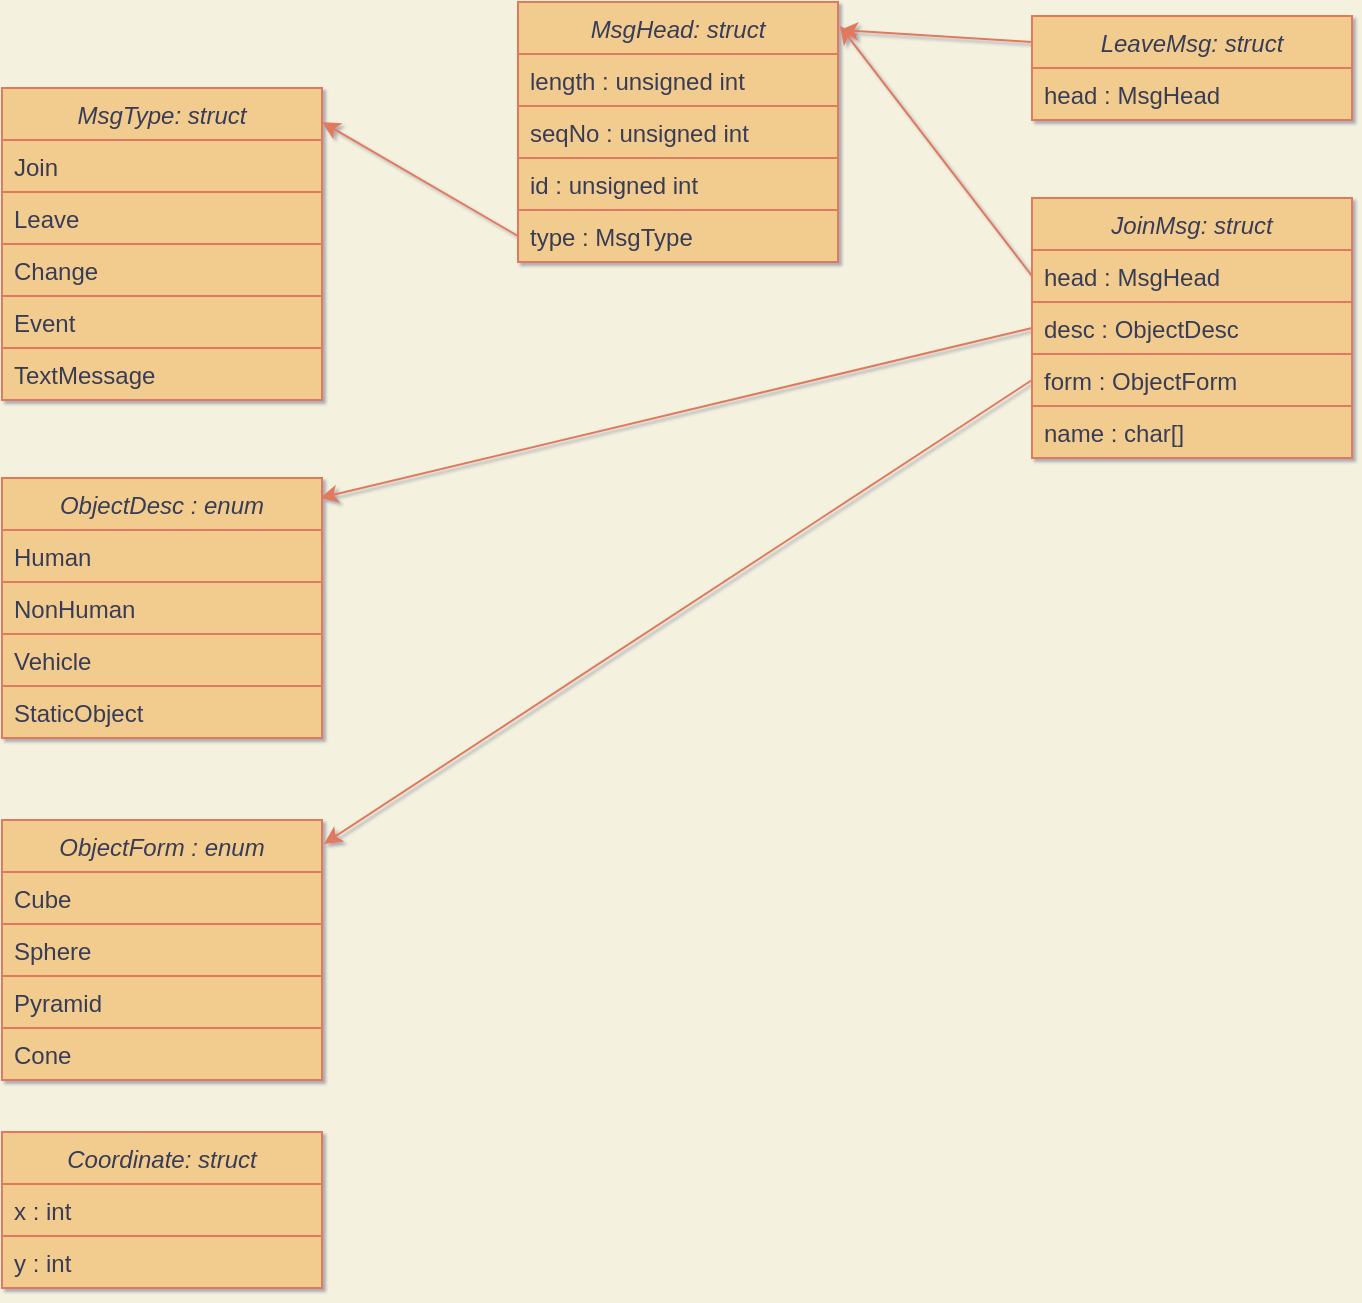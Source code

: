 <mxfile version="13.6.5" type="github">
  <diagram id="C5RBs43oDa-KdzZeNtuy" name="Page-1">
    <mxGraphModel dx="840" dy="900" grid="0" gridSize="10" guides="1" tooltips="1" connect="1" arrows="1" fold="1" page="1" pageScale="1" pageWidth="827" pageHeight="1169" background="#F4F1DE" math="0" shadow="1">
      <root>
        <mxCell id="WIyWlLk6GJQsqaUBKTNV-0" />
        <mxCell id="WIyWlLk6GJQsqaUBKTNV-1" parent="WIyWlLk6GJQsqaUBKTNV-0" />
        <mxCell id="Z8EWrzKrz8ywu-EtmhU7-5" value="Coordinate: struct" style="swimlane;fontStyle=2;align=center;verticalAlign=top;childLayout=stackLayout;horizontal=1;startSize=26;horizontalStack=0;resizeParent=1;resizeLast=0;collapsible=1;marginBottom=0;shadow=0;strokeWidth=1;fillColor=#F2CC8F;strokeColor=#E07A5F;fontColor=#393C56;" vertex="1" parent="WIyWlLk6GJQsqaUBKTNV-1">
          <mxGeometry x="8" y="602" width="160" height="78" as="geometry">
            <mxRectangle x="220" y="120" width="160" height="26" as="alternateBounds" />
          </mxGeometry>
        </mxCell>
        <mxCell id="Z8EWrzKrz8ywu-EtmhU7-6" value="x : int" style="text;align=left;verticalAlign=top;spacingLeft=4;spacingRight=4;overflow=hidden;rotatable=0;points=[[0,0.5],[1,0.5]];portConstraint=eastwest;fillColor=#F2CC8F;strokeColor=#E07A5F;fontColor=#393C56;" vertex="1" parent="Z8EWrzKrz8ywu-EtmhU7-5">
          <mxGeometry y="26" width="160" height="26" as="geometry" />
        </mxCell>
        <mxCell id="Z8EWrzKrz8ywu-EtmhU7-7" value="y : int" style="text;align=left;verticalAlign=top;spacingLeft=4;spacingRight=4;overflow=hidden;rotatable=0;points=[[0,0.5],[1,0.5]];portConstraint=eastwest;shadow=0;html=0;fillColor=#F2CC8F;strokeColor=#E07A5F;fontColor=#393C56;" vertex="1" parent="Z8EWrzKrz8ywu-EtmhU7-5">
          <mxGeometry y="52" width="160" height="26" as="geometry" />
        </mxCell>
        <mxCell id="Z8EWrzKrz8ywu-EtmhU7-21" value="" style="endArrow=classic;html=1;strokeColor=#E07A5F;fillColor=#F2CC8F;fontColor=#393C56;entryX=1;entryY=0.109;entryDx=0;entryDy=0;entryPerimeter=0;exitX=0;exitY=0.5;exitDx=0;exitDy=0;" edge="1" parent="WIyWlLk6GJQsqaUBKTNV-1" source="Z8EWrzKrz8ywu-EtmhU7-26" target="Z8EWrzKrz8ywu-EtmhU7-15">
          <mxGeometry width="50" height="50" relative="1" as="geometry">
            <mxPoint x="331" y="420" as="sourcePoint" />
            <mxPoint x="213" y="445" as="targetPoint" />
          </mxGeometry>
        </mxCell>
        <mxCell id="Z8EWrzKrz8ywu-EtmhU7-32" value="" style="endArrow=classic;html=1;strokeColor=#E07A5F;fillColor=#F2CC8F;fontColor=#393C56;entryX=1.006;entryY=0.092;entryDx=0;entryDy=0;entryPerimeter=0;exitX=0;exitY=0.5;exitDx=0;exitDy=0;" edge="1" parent="WIyWlLk6GJQsqaUBKTNV-1" source="Z8EWrzKrz8ywu-EtmhU7-28" target="Z8EWrzKrz8ywu-EtmhU7-22">
          <mxGeometry width="50" height="50" relative="1" as="geometry">
            <mxPoint x="278" y="377" as="sourcePoint" />
            <mxPoint x="178" y="400.004" as="targetPoint" />
          </mxGeometry>
        </mxCell>
        <mxCell id="Z8EWrzKrz8ywu-EtmhU7-33" value="" style="endArrow=classic;html=1;strokeColor=#E07A5F;fillColor=#F2CC8F;fontColor=#393C56;exitX=0;exitY=0.5;exitDx=0;exitDy=0;entryX=0.994;entryY=0.077;entryDx=0;entryDy=0;entryPerimeter=0;" edge="1" parent="WIyWlLk6GJQsqaUBKTNV-1" source="Z8EWrzKrz8ywu-EtmhU7-27" target="zkfFHV4jXpPFQw0GAbJ--0">
          <mxGeometry width="50" height="50" relative="1" as="geometry">
            <mxPoint x="288" y="387" as="sourcePoint" />
            <mxPoint x="204" y="40" as="targetPoint" />
          </mxGeometry>
        </mxCell>
        <mxCell id="Z8EWrzKrz8ywu-EtmhU7-34" value="" style="endArrow=classic;html=1;strokeColor=#E07A5F;fillColor=#F2CC8F;fontColor=#393C56;entryX=1.006;entryY=0.092;entryDx=0;entryDy=0;entryPerimeter=0;exitX=0;exitY=0.5;exitDx=0;exitDy=0;" edge="1" parent="WIyWlLk6GJQsqaUBKTNV-1" source="Z8EWrzKrz8ywu-EtmhU7-30" target="Z8EWrzKrz8ywu-EtmhU7-0">
          <mxGeometry width="50" height="50" relative="1" as="geometry">
            <mxPoint x="298" y="397" as="sourcePoint" />
            <mxPoint x="198" y="420.004" as="targetPoint" />
          </mxGeometry>
        </mxCell>
        <mxCell id="Z8EWrzKrz8ywu-EtmhU7-27" value="JoinMsg: struct" style="swimlane;fontStyle=2;align=center;verticalAlign=top;childLayout=stackLayout;horizontal=1;startSize=26;horizontalStack=0;resizeParent=1;resizeLast=0;collapsible=1;marginBottom=0;shadow=0;strokeWidth=1;fillColor=#F2CC8F;strokeColor=#E07A5F;fontColor=#393C56;" vertex="1" parent="WIyWlLk6GJQsqaUBKTNV-1">
          <mxGeometry x="523" y="135" width="160" height="130" as="geometry">
            <mxRectangle x="220" y="120" width="160" height="26" as="alternateBounds" />
          </mxGeometry>
        </mxCell>
        <mxCell id="Z8EWrzKrz8ywu-EtmhU7-28" value="head : MsgHead" style="text;align=left;verticalAlign=top;spacingLeft=4;spacingRight=4;overflow=hidden;rotatable=0;points=[[0,0.5],[1,0.5]];portConstraint=eastwest;fillColor=#F2CC8F;strokeColor=#E07A5F;fontColor=#393C56;" vertex="1" parent="Z8EWrzKrz8ywu-EtmhU7-27">
          <mxGeometry y="26" width="160" height="26" as="geometry" />
        </mxCell>
        <mxCell id="Z8EWrzKrz8ywu-EtmhU7-29" value="desc : ObjectDesc" style="text;align=left;verticalAlign=top;spacingLeft=4;spacingRight=4;overflow=hidden;rotatable=0;points=[[0,0.5],[1,0.5]];portConstraint=eastwest;shadow=0;html=0;fillColor=#F2CC8F;strokeColor=#E07A5F;fontColor=#393C56;" vertex="1" parent="Z8EWrzKrz8ywu-EtmhU7-27">
          <mxGeometry y="52" width="160" height="26" as="geometry" />
        </mxCell>
        <mxCell id="Z8EWrzKrz8ywu-EtmhU7-30" value="form : ObjectForm" style="text;align=left;verticalAlign=top;spacingLeft=4;spacingRight=4;overflow=hidden;rotatable=0;points=[[0,0.5],[1,0.5]];portConstraint=eastwest;shadow=0;html=0;fillColor=#F2CC8F;strokeColor=#E07A5F;fontColor=#393C56;" vertex="1" parent="Z8EWrzKrz8ywu-EtmhU7-27">
          <mxGeometry y="78" width="160" height="26" as="geometry" />
        </mxCell>
        <mxCell id="Z8EWrzKrz8ywu-EtmhU7-31" value="name : char[]" style="text;align=left;verticalAlign=top;spacingLeft=4;spacingRight=4;overflow=hidden;rotatable=0;points=[[0,0.5],[1,0.5]];portConstraint=eastwest;shadow=0;html=0;fillColor=#F2CC8F;strokeColor=#E07A5F;fontColor=#393C56;" vertex="1" parent="Z8EWrzKrz8ywu-EtmhU7-27">
          <mxGeometry y="104" width="160" height="26" as="geometry" />
        </mxCell>
        <mxCell id="zkfFHV4jXpPFQw0GAbJ--0" value="ObjectDesc : enum" style="swimlane;fontStyle=2;align=center;verticalAlign=top;childLayout=stackLayout;horizontal=1;startSize=26;horizontalStack=0;resizeParent=1;resizeLast=0;collapsible=1;marginBottom=0;shadow=0;strokeWidth=1;fillColor=#F2CC8F;strokeColor=#E07A5F;fontColor=#393C56;" parent="WIyWlLk6GJQsqaUBKTNV-1" vertex="1">
          <mxGeometry x="8" y="275" width="160" height="130" as="geometry">
            <mxRectangle x="220" y="120" width="160" height="26" as="alternateBounds" />
          </mxGeometry>
        </mxCell>
        <mxCell id="zkfFHV4jXpPFQw0GAbJ--1" value="Human" style="text;align=left;verticalAlign=top;spacingLeft=4;spacingRight=4;overflow=hidden;rotatable=0;points=[[0,0.5],[1,0.5]];portConstraint=eastwest;fillColor=#F2CC8F;strokeColor=#E07A5F;fontColor=#393C56;" parent="zkfFHV4jXpPFQw0GAbJ--0" vertex="1">
          <mxGeometry y="26" width="160" height="26" as="geometry" />
        </mxCell>
        <mxCell id="zkfFHV4jXpPFQw0GAbJ--2" value="NonHuman" style="text;align=left;verticalAlign=top;spacingLeft=4;spacingRight=4;overflow=hidden;rotatable=0;points=[[0,0.5],[1,0.5]];portConstraint=eastwest;shadow=0;html=0;fillColor=#F2CC8F;strokeColor=#E07A5F;fontColor=#393C56;" parent="zkfFHV4jXpPFQw0GAbJ--0" vertex="1">
          <mxGeometry y="52" width="160" height="26" as="geometry" />
        </mxCell>
        <mxCell id="zkfFHV4jXpPFQw0GAbJ--3" value="Vehicle" style="text;align=left;verticalAlign=top;spacingLeft=4;spacingRight=4;overflow=hidden;rotatable=0;points=[[0,0.5],[1,0.5]];portConstraint=eastwest;shadow=0;html=0;fillColor=#F2CC8F;strokeColor=#E07A5F;fontColor=#393C56;" parent="zkfFHV4jXpPFQw0GAbJ--0" vertex="1">
          <mxGeometry y="78" width="160" height="26" as="geometry" />
        </mxCell>
        <mxCell id="zkfFHV4jXpPFQw0GAbJ--5" value="StaticObject" style="text;align=left;verticalAlign=top;spacingLeft=4;spacingRight=4;overflow=hidden;rotatable=0;points=[[0,0.5],[1,0.5]];portConstraint=eastwest;fillColor=#F2CC8F;strokeColor=#E07A5F;fontColor=#393C56;" parent="zkfFHV4jXpPFQw0GAbJ--0" vertex="1">
          <mxGeometry y="104" width="160" height="26" as="geometry" />
        </mxCell>
        <mxCell id="Z8EWrzKrz8ywu-EtmhU7-0" value="ObjectForm : enum" style="swimlane;fontStyle=2;align=center;verticalAlign=top;childLayout=stackLayout;horizontal=1;startSize=26;horizontalStack=0;resizeParent=1;resizeLast=0;collapsible=1;marginBottom=0;shadow=0;strokeWidth=1;fillColor=#F2CC8F;strokeColor=#E07A5F;fontColor=#393C56;" vertex="1" parent="WIyWlLk6GJQsqaUBKTNV-1">
          <mxGeometry x="8" y="446" width="160" height="130" as="geometry">
            <mxRectangle x="220" y="120" width="160" height="26" as="alternateBounds" />
          </mxGeometry>
        </mxCell>
        <mxCell id="Z8EWrzKrz8ywu-EtmhU7-1" value="Cube" style="text;align=left;verticalAlign=top;spacingLeft=4;spacingRight=4;overflow=hidden;rotatable=0;points=[[0,0.5],[1,0.5]];portConstraint=eastwest;fillColor=#F2CC8F;strokeColor=#E07A5F;fontColor=#393C56;" vertex="1" parent="Z8EWrzKrz8ywu-EtmhU7-0">
          <mxGeometry y="26" width="160" height="26" as="geometry" />
        </mxCell>
        <mxCell id="Z8EWrzKrz8ywu-EtmhU7-2" value="Sphere" style="text;align=left;verticalAlign=top;spacingLeft=4;spacingRight=4;overflow=hidden;rotatable=0;points=[[0,0.5],[1,0.5]];portConstraint=eastwest;shadow=0;html=0;fillColor=#F2CC8F;strokeColor=#E07A5F;fontColor=#393C56;" vertex="1" parent="Z8EWrzKrz8ywu-EtmhU7-0">
          <mxGeometry y="52" width="160" height="26" as="geometry" />
        </mxCell>
        <mxCell id="Z8EWrzKrz8ywu-EtmhU7-3" value="Pyramid" style="text;align=left;verticalAlign=top;spacingLeft=4;spacingRight=4;overflow=hidden;rotatable=0;points=[[0,0.5],[1,0.5]];portConstraint=eastwest;shadow=0;html=0;fillColor=#F2CC8F;strokeColor=#E07A5F;fontColor=#393C56;" vertex="1" parent="Z8EWrzKrz8ywu-EtmhU7-0">
          <mxGeometry y="78" width="160" height="26" as="geometry" />
        </mxCell>
        <mxCell id="Z8EWrzKrz8ywu-EtmhU7-4" value="Cone" style="text;align=left;verticalAlign=top;spacingLeft=4;spacingRight=4;overflow=hidden;rotatable=0;points=[[0,0.5],[1,0.5]];portConstraint=eastwest;fillColor=#F2CC8F;strokeColor=#E07A5F;fontColor=#393C56;" vertex="1" parent="Z8EWrzKrz8ywu-EtmhU7-0">
          <mxGeometry y="104" width="160" height="26" as="geometry" />
        </mxCell>
        <mxCell id="Z8EWrzKrz8ywu-EtmhU7-15" value="MsgType: struct" style="swimlane;fontStyle=2;align=center;verticalAlign=top;childLayout=stackLayout;horizontal=1;startSize=26;horizontalStack=0;resizeParent=1;resizeLast=0;collapsible=1;marginBottom=0;shadow=0;strokeWidth=1;fillColor=#F2CC8F;strokeColor=#E07A5F;fontColor=#393C56;" vertex="1" parent="WIyWlLk6GJQsqaUBKTNV-1">
          <mxGeometry x="8" y="80" width="160" height="156" as="geometry">
            <mxRectangle x="220" y="120" width="160" height="26" as="alternateBounds" />
          </mxGeometry>
        </mxCell>
        <mxCell id="Z8EWrzKrz8ywu-EtmhU7-16" value="Join" style="text;align=left;verticalAlign=top;spacingLeft=4;spacingRight=4;overflow=hidden;rotatable=0;points=[[0,0.5],[1,0.5]];portConstraint=eastwest;fillColor=#F2CC8F;strokeColor=#E07A5F;fontColor=#393C56;" vertex="1" parent="Z8EWrzKrz8ywu-EtmhU7-15">
          <mxGeometry y="26" width="160" height="26" as="geometry" />
        </mxCell>
        <mxCell id="Z8EWrzKrz8ywu-EtmhU7-17" value="Leave" style="text;align=left;verticalAlign=top;spacingLeft=4;spacingRight=4;overflow=hidden;rotatable=0;points=[[0,0.5],[1,0.5]];portConstraint=eastwest;shadow=0;html=0;fillColor=#F2CC8F;strokeColor=#E07A5F;fontColor=#393C56;" vertex="1" parent="Z8EWrzKrz8ywu-EtmhU7-15">
          <mxGeometry y="52" width="160" height="26" as="geometry" />
        </mxCell>
        <mxCell id="Z8EWrzKrz8ywu-EtmhU7-18" value="Change" style="text;align=left;verticalAlign=top;spacingLeft=4;spacingRight=4;overflow=hidden;rotatable=0;points=[[0,0.5],[1,0.5]];portConstraint=eastwest;shadow=0;html=0;fillColor=#F2CC8F;strokeColor=#E07A5F;fontColor=#393C56;" vertex="1" parent="Z8EWrzKrz8ywu-EtmhU7-15">
          <mxGeometry y="78" width="160" height="26" as="geometry" />
        </mxCell>
        <mxCell id="Z8EWrzKrz8ywu-EtmhU7-19" value="Event" style="text;align=left;verticalAlign=top;spacingLeft=4;spacingRight=4;overflow=hidden;rotatable=0;points=[[0,0.5],[1,0.5]];portConstraint=eastwest;shadow=0;html=0;fillColor=#F2CC8F;strokeColor=#E07A5F;fontColor=#393C56;" vertex="1" parent="Z8EWrzKrz8ywu-EtmhU7-15">
          <mxGeometry y="104" width="160" height="26" as="geometry" />
        </mxCell>
        <mxCell id="Z8EWrzKrz8ywu-EtmhU7-20" value="TextMessage" style="text;align=left;verticalAlign=top;spacingLeft=4;spacingRight=4;overflow=hidden;rotatable=0;points=[[0,0.5],[1,0.5]];portConstraint=eastwest;shadow=0;html=0;fillColor=#F2CC8F;strokeColor=#E07A5F;fontColor=#393C56;" vertex="1" parent="Z8EWrzKrz8ywu-EtmhU7-15">
          <mxGeometry y="130" width="160" height="26" as="geometry" />
        </mxCell>
        <mxCell id="Z8EWrzKrz8ywu-EtmhU7-22" value="MsgHead: struct" style="swimlane;fontStyle=2;align=center;verticalAlign=top;childLayout=stackLayout;horizontal=1;startSize=26;horizontalStack=0;resizeParent=1;resizeLast=0;collapsible=1;marginBottom=0;shadow=0;strokeWidth=1;fillColor=#F2CC8F;strokeColor=#E07A5F;fontColor=#393C56;" vertex="1" parent="WIyWlLk6GJQsqaUBKTNV-1">
          <mxGeometry x="266" y="37" width="160" height="130" as="geometry">
            <mxRectangle x="220" y="120" width="160" height="26" as="alternateBounds" />
          </mxGeometry>
        </mxCell>
        <mxCell id="Z8EWrzKrz8ywu-EtmhU7-23" value="length : unsigned int" style="text;align=left;verticalAlign=top;spacingLeft=4;spacingRight=4;overflow=hidden;rotatable=0;points=[[0,0.5],[1,0.5]];portConstraint=eastwest;fillColor=#F2CC8F;strokeColor=#E07A5F;fontColor=#393C56;" vertex="1" parent="Z8EWrzKrz8ywu-EtmhU7-22">
          <mxGeometry y="26" width="160" height="26" as="geometry" />
        </mxCell>
        <mxCell id="Z8EWrzKrz8ywu-EtmhU7-24" value="seqNo : unsigned int" style="text;align=left;verticalAlign=top;spacingLeft=4;spacingRight=4;overflow=hidden;rotatable=0;points=[[0,0.5],[1,0.5]];portConstraint=eastwest;shadow=0;html=0;fillColor=#F2CC8F;strokeColor=#E07A5F;fontColor=#393C56;" vertex="1" parent="Z8EWrzKrz8ywu-EtmhU7-22">
          <mxGeometry y="52" width="160" height="26" as="geometry" />
        </mxCell>
        <mxCell id="Z8EWrzKrz8ywu-EtmhU7-25" value="id : unsigned int" style="text;align=left;verticalAlign=top;spacingLeft=4;spacingRight=4;overflow=hidden;rotatable=0;points=[[0,0.5],[1,0.5]];portConstraint=eastwest;shadow=0;html=0;fillColor=#F2CC8F;strokeColor=#E07A5F;fontColor=#393C56;" vertex="1" parent="Z8EWrzKrz8ywu-EtmhU7-22">
          <mxGeometry y="78" width="160" height="26" as="geometry" />
        </mxCell>
        <mxCell id="Z8EWrzKrz8ywu-EtmhU7-26" value="type : MsgType" style="text;align=left;verticalAlign=top;spacingLeft=4;spacingRight=4;overflow=hidden;rotatable=0;points=[[0,0.5],[1,0.5]];portConstraint=eastwest;shadow=0;html=0;fillColor=#F2CC8F;strokeColor=#E07A5F;fontColor=#393C56;" vertex="1" parent="Z8EWrzKrz8ywu-EtmhU7-22">
          <mxGeometry y="104" width="160" height="26" as="geometry" />
        </mxCell>
        <mxCell id="Z8EWrzKrz8ywu-EtmhU7-45" value="" style="endArrow=classic;html=1;strokeColor=#E07A5F;fillColor=#F2CC8F;fontColor=#393C56;entryX=1.006;entryY=0.108;entryDx=0;entryDy=0;entryPerimeter=0;exitX=0;exitY=0.25;exitDx=0;exitDy=0;" edge="1" parent="WIyWlLk6GJQsqaUBKTNV-1" source="Z8EWrzKrz8ywu-EtmhU7-35" target="Z8EWrzKrz8ywu-EtmhU7-22">
          <mxGeometry width="50" height="50" relative="1" as="geometry">
            <mxPoint x="268" y="367" as="sourcePoint" />
            <mxPoint x="168" y="390.004" as="targetPoint" />
          </mxGeometry>
        </mxCell>
        <mxCell id="Z8EWrzKrz8ywu-EtmhU7-35" value="LeaveMsg: struct" style="swimlane;fontStyle=2;align=center;verticalAlign=top;childLayout=stackLayout;horizontal=1;startSize=26;horizontalStack=0;resizeParent=1;resizeLast=0;collapsible=1;marginBottom=0;shadow=0;strokeWidth=1;fillColor=#F2CC8F;strokeColor=#E07A5F;fontColor=#393C56;" vertex="1" parent="WIyWlLk6GJQsqaUBKTNV-1">
          <mxGeometry x="523" y="44" width="160" height="52" as="geometry">
            <mxRectangle x="220" y="120" width="160" height="26" as="alternateBounds" />
          </mxGeometry>
        </mxCell>
        <mxCell id="Z8EWrzKrz8ywu-EtmhU7-36" value="head : MsgHead" style="text;align=left;verticalAlign=top;spacingLeft=4;spacingRight=4;overflow=hidden;rotatable=0;points=[[0,0.5],[1,0.5]];portConstraint=eastwest;fillColor=#F2CC8F;strokeColor=#E07A5F;fontColor=#393C56;" vertex="1" parent="Z8EWrzKrz8ywu-EtmhU7-35">
          <mxGeometry y="26" width="160" height="26" as="geometry" />
        </mxCell>
      </root>
    </mxGraphModel>
  </diagram>
</mxfile>
